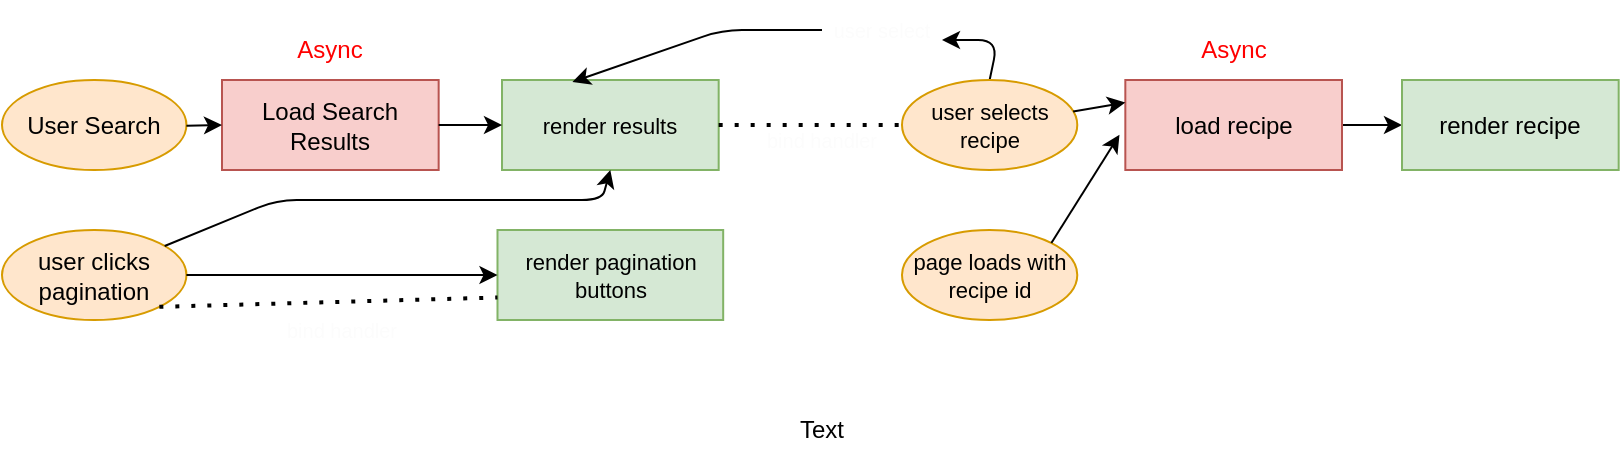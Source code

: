 <mxfile>
    <diagram id="scWHSkistiHGfp9hPfzv" name="Page-1">
        <mxGraphModel dx="865" dy="459" grid="1" gridSize="10" guides="1" tooltips="1" connect="1" arrows="1" fold="1" page="1" pageScale="1" pageWidth="850" pageHeight="1100" math="0" shadow="0">
            <root>
                <mxCell id="0"/>
                <mxCell id="1" parent="0"/>
                <mxCell id="40" value="Text" style="text;html=1;strokeColor=none;fillColor=none;align=center;verticalAlign=middle;whiteSpace=wrap;rounded=0;fontFamily=Helvetica;fontSize=12;fontColor=#000000;" vertex="1" parent="1">
                    <mxGeometry x="390" y="240" width="60" height="30" as="geometry"/>
                </mxCell>
                <mxCell id="49" value="&lt;font color=&quot;#ff0000&quot;&gt;Async&lt;/font&gt;" style="text;html=1;strokeColor=none;fillColor=none;align=center;verticalAlign=middle;whiteSpace=wrap;rounded=0;fontFamily=Helvetica;fontSize=12;fontColor=#FCFCFC;" vertex="1" parent="1">
                    <mxGeometry x="144.16" y="50" width="60" height="30" as="geometry"/>
                </mxCell>
                <mxCell id="51" value="&lt;font color=&quot;#ff0000&quot;&gt;Async&lt;/font&gt;" style="text;html=1;strokeColor=none;fillColor=none;align=center;verticalAlign=middle;whiteSpace=wrap;rounded=0;fontFamily=Helvetica;fontSize=12;fontColor=#FCFCFC;" vertex="1" parent="1">
                    <mxGeometry x="595.83" y="50" width="60" height="30" as="geometry"/>
                </mxCell>
                <mxCell id="3" value="User Search" style="ellipse;whiteSpace=wrap;html=1;fillColor=#ffe6cc;strokeColor=#d79b00;fontColor=#000000;" vertex="1" parent="1">
                    <mxGeometry x="10" y="80" width="92.22" height="45" as="geometry"/>
                </mxCell>
                <mxCell id="4" value="Load Search Results" style="whiteSpace=wrap;html=1;fillColor=#f8cecc;strokeColor=#b85450;fontColor=#000000;" vertex="1" parent="1">
                    <mxGeometry x="119.997" y="80" width="108.333" height="45" as="geometry"/>
                </mxCell>
                <mxCell id="5" value="" style="edgeStyle=none;html=1;fontColor=#000000;" edge="1" parent="1" source="3" target="4">
                    <mxGeometry relative="1" as="geometry"/>
                </mxCell>
                <mxCell id="32" value="user clicks pagination" style="ellipse;whiteSpace=wrap;html=1;fillColor=#ffe6cc;strokeColor=#d79b00;fontColor=#000000;" vertex="1" parent="1">
                    <mxGeometry x="10" y="155" width="92.22" height="45" as="geometry"/>
                </mxCell>
                <mxCell id="35" value="render results" style="whiteSpace=wrap;html=1;fillColor=#d5e8d4;strokeColor=#82b366;fontColor=#000000;fontSize=11;" vertex="1" parent="1">
                    <mxGeometry x="260.004" y="80" width="108.333" height="45" as="geometry"/>
                </mxCell>
                <mxCell id="36" value="" style="edgeStyle=none;html=1;fontColor=#000000;" edge="1" parent="1" source="4" target="35">
                    <mxGeometry relative="1" as="geometry"/>
                </mxCell>
                <mxCell id="37" style="edgeStyle=none;html=1;entryX=0.5;entryY=1;entryDx=0;entryDy=0;fontFamily=Helvetica;fontSize=12;fontColor=#000000;" edge="1" parent="1" source="32" target="35">
                    <mxGeometry relative="1" as="geometry">
                        <Array as="points">
                            <mxPoint x="147.361" y="140"/>
                            <mxPoint x="310" y="140"/>
                        </Array>
                    </mxGeometry>
                </mxCell>
                <mxCell id="38" value="render pagination buttons" style="whiteSpace=wrap;html=1;fillColor=#d5e8d4;strokeColor=#82b366;fontColor=#000000;fontSize=11;" vertex="1" parent="1">
                    <mxGeometry x="257.744" y="155" width="112.847" height="45" as="geometry"/>
                </mxCell>
                <mxCell id="39" style="edgeStyle=none;html=1;entryX=0;entryY=0.5;entryDx=0;entryDy=0;fontFamily=Helvetica;fontSize=12;fontColor=#000000;" edge="1" parent="1" source="32" target="38">
                    <mxGeometry relative="1" as="geometry"/>
                </mxCell>
                <mxCell id="66" style="html=1;fontFamily=Helvetica;fontSize=9;fontColor=#FF0000;exitX=0.5;exitY=0;exitDx=0;exitDy=0;" edge="1" parent="1" source="47">
                    <mxGeometry relative="1" as="geometry">
                        <mxPoint x="480" y="60" as="targetPoint"/>
                        <Array as="points">
                            <mxPoint x="508" y="60"/>
                        </Array>
                    </mxGeometry>
                </mxCell>
                <mxCell id="47" value="user selects recipe" style="ellipse;whiteSpace=wrap;html=1;fillColor=#ffe6cc;strokeColor=#d79b00;fontColor=#000000;fontSize=11;" vertex="1" parent="1">
                    <mxGeometry x="460" y="80" width="87.64" height="45" as="geometry"/>
                </mxCell>
                <mxCell id="48" value="page loads with recipe id" style="ellipse;whiteSpace=wrap;html=1;fillColor=#ffe6cc;strokeColor=#d79b00;fontColor=#000000;fontSize=11;" vertex="1" parent="1">
                    <mxGeometry x="460" y="155" width="87.64" height="45" as="geometry"/>
                </mxCell>
                <mxCell id="58" style="edgeStyle=none;html=1;fontFamily=Helvetica;fontSize=12;fontColor=#FF0000;" edge="1" parent="1" source="50">
                    <mxGeometry relative="1" as="geometry">
                        <mxPoint x="710" y="102.5" as="targetPoint"/>
                    </mxGeometry>
                </mxCell>
                <mxCell id="50" value="load recipe" style="whiteSpace=wrap;html=1;fillColor=#f8cecc;strokeColor=#b85450;fontColor=#000000;" vertex="1" parent="1">
                    <mxGeometry x="571.667" y="80" width="108.333" height="45" as="geometry"/>
                </mxCell>
                <mxCell id="53" style="edgeStyle=none;html=1;entryX=0;entryY=0.25;entryDx=0;entryDy=0;fontFamily=Helvetica;fontSize=12;fontColor=#FF0000;" edge="1" parent="1" source="47" target="50">
                    <mxGeometry relative="1" as="geometry"/>
                </mxCell>
                <mxCell id="54" style="edgeStyle=none;html=1;fontFamily=Helvetica;fontSize=12;fontColor=#FF0000;entryX=-0.027;entryY=0.609;entryDx=0;entryDy=0;entryPerimeter=0;exitX=1;exitY=0;exitDx=0;exitDy=0;" edge="1" parent="1" source="48" target="50">
                    <mxGeometry relative="1" as="geometry">
                        <mxPoint x="607.778" y="132.5" as="targetPoint"/>
                        <Array as="points"/>
                    </mxGeometry>
                </mxCell>
                <mxCell id="57" value="render recipe" style="whiteSpace=wrap;html=1;fillColor=#d5e8d4;strokeColor=#82b366;fontColor=#000000;" vertex="1" parent="1">
                    <mxGeometry x="710.004" y="80" width="108.333" height="45" as="geometry"/>
                </mxCell>
                <mxCell id="71" style="edgeStyle=none;html=1;fontFamily=Helvetica;fontSize=10;fontColor=#FCFCFC;entryX=0.325;entryY=0.022;entryDx=0;entryDy=0;entryPerimeter=0;" edge="1" parent="1" source="69" target="35">
                    <mxGeometry relative="1" as="geometry">
                        <mxPoint x="370" y="55" as="targetPoint"/>
                        <Array as="points">
                            <mxPoint x="370" y="55"/>
                        </Array>
                    </mxGeometry>
                </mxCell>
                <mxCell id="69" value="&lt;font style=&quot;font-size: 10px;&quot;&gt;user select&lt;/font&gt;" style="text;html=1;strokeColor=none;fillColor=none;align=center;verticalAlign=middle;whiteSpace=wrap;rounded=0;fontFamily=Helvetica;fontSize=12;fontColor=#FCFCFC;" vertex="1" parent="1">
                    <mxGeometry x="420.0" y="40" width="60" height="30" as="geometry"/>
                </mxCell>
                <mxCell id="73" value="" style="endArrow=none;dashed=1;html=1;dashPattern=1 3;strokeWidth=2;fontFamily=Helvetica;fontSize=8;fontColor=#FCFCFC;entryX=0;entryY=0.75;entryDx=0;entryDy=0;exitX=1;exitY=1;exitDx=0;exitDy=0;" edge="1" parent="1" source="32" target="38">
                    <mxGeometry width="50" height="50" relative="1" as="geometry">
                        <mxPoint x="220" y="240" as="sourcePoint"/>
                        <mxPoint x="270" y="190" as="targetPoint"/>
                    </mxGeometry>
                </mxCell>
                <mxCell id="74" value="&lt;font style=&quot;font-size: 10px;&quot;&gt;bind handler&lt;/font&gt;" style="text;html=1;strokeColor=none;fillColor=none;align=center;verticalAlign=middle;whiteSpace=wrap;rounded=0;fontFamily=Helvetica;fontSize=12;fontColor=#FCFCFC;" vertex="1" parent="1">
                    <mxGeometry x="150.0" y="190" width="60" height="30" as="geometry"/>
                </mxCell>
                <mxCell id="75" value="" style="endArrow=none;dashed=1;html=1;dashPattern=1 3;strokeWidth=2;fontFamily=Helvetica;fontSize=8;fontColor=#FCFCFC;entryX=0;entryY=0.5;entryDx=0;entryDy=0;" edge="1" parent="1" source="35" target="47">
                    <mxGeometry width="50" height="50" relative="1" as="geometry">
                        <mxPoint x="340" y="170" as="sourcePoint"/>
                        <mxPoint x="390" y="120" as="targetPoint"/>
                    </mxGeometry>
                </mxCell>
                <mxCell id="76" value="&lt;font style=&quot;font-size: 10px;&quot;&gt;bind handler&lt;/font&gt;" style="text;html=1;strokeColor=none;fillColor=none;align=center;verticalAlign=middle;whiteSpace=wrap;rounded=0;fontFamily=Helvetica;fontSize=12;fontColor=#FCFCFC;" vertex="1" parent="1">
                    <mxGeometry x="390.0" y="95" width="60" height="30" as="geometry"/>
                </mxCell>
            </root>
        </mxGraphModel>
    </diagram>
</mxfile>